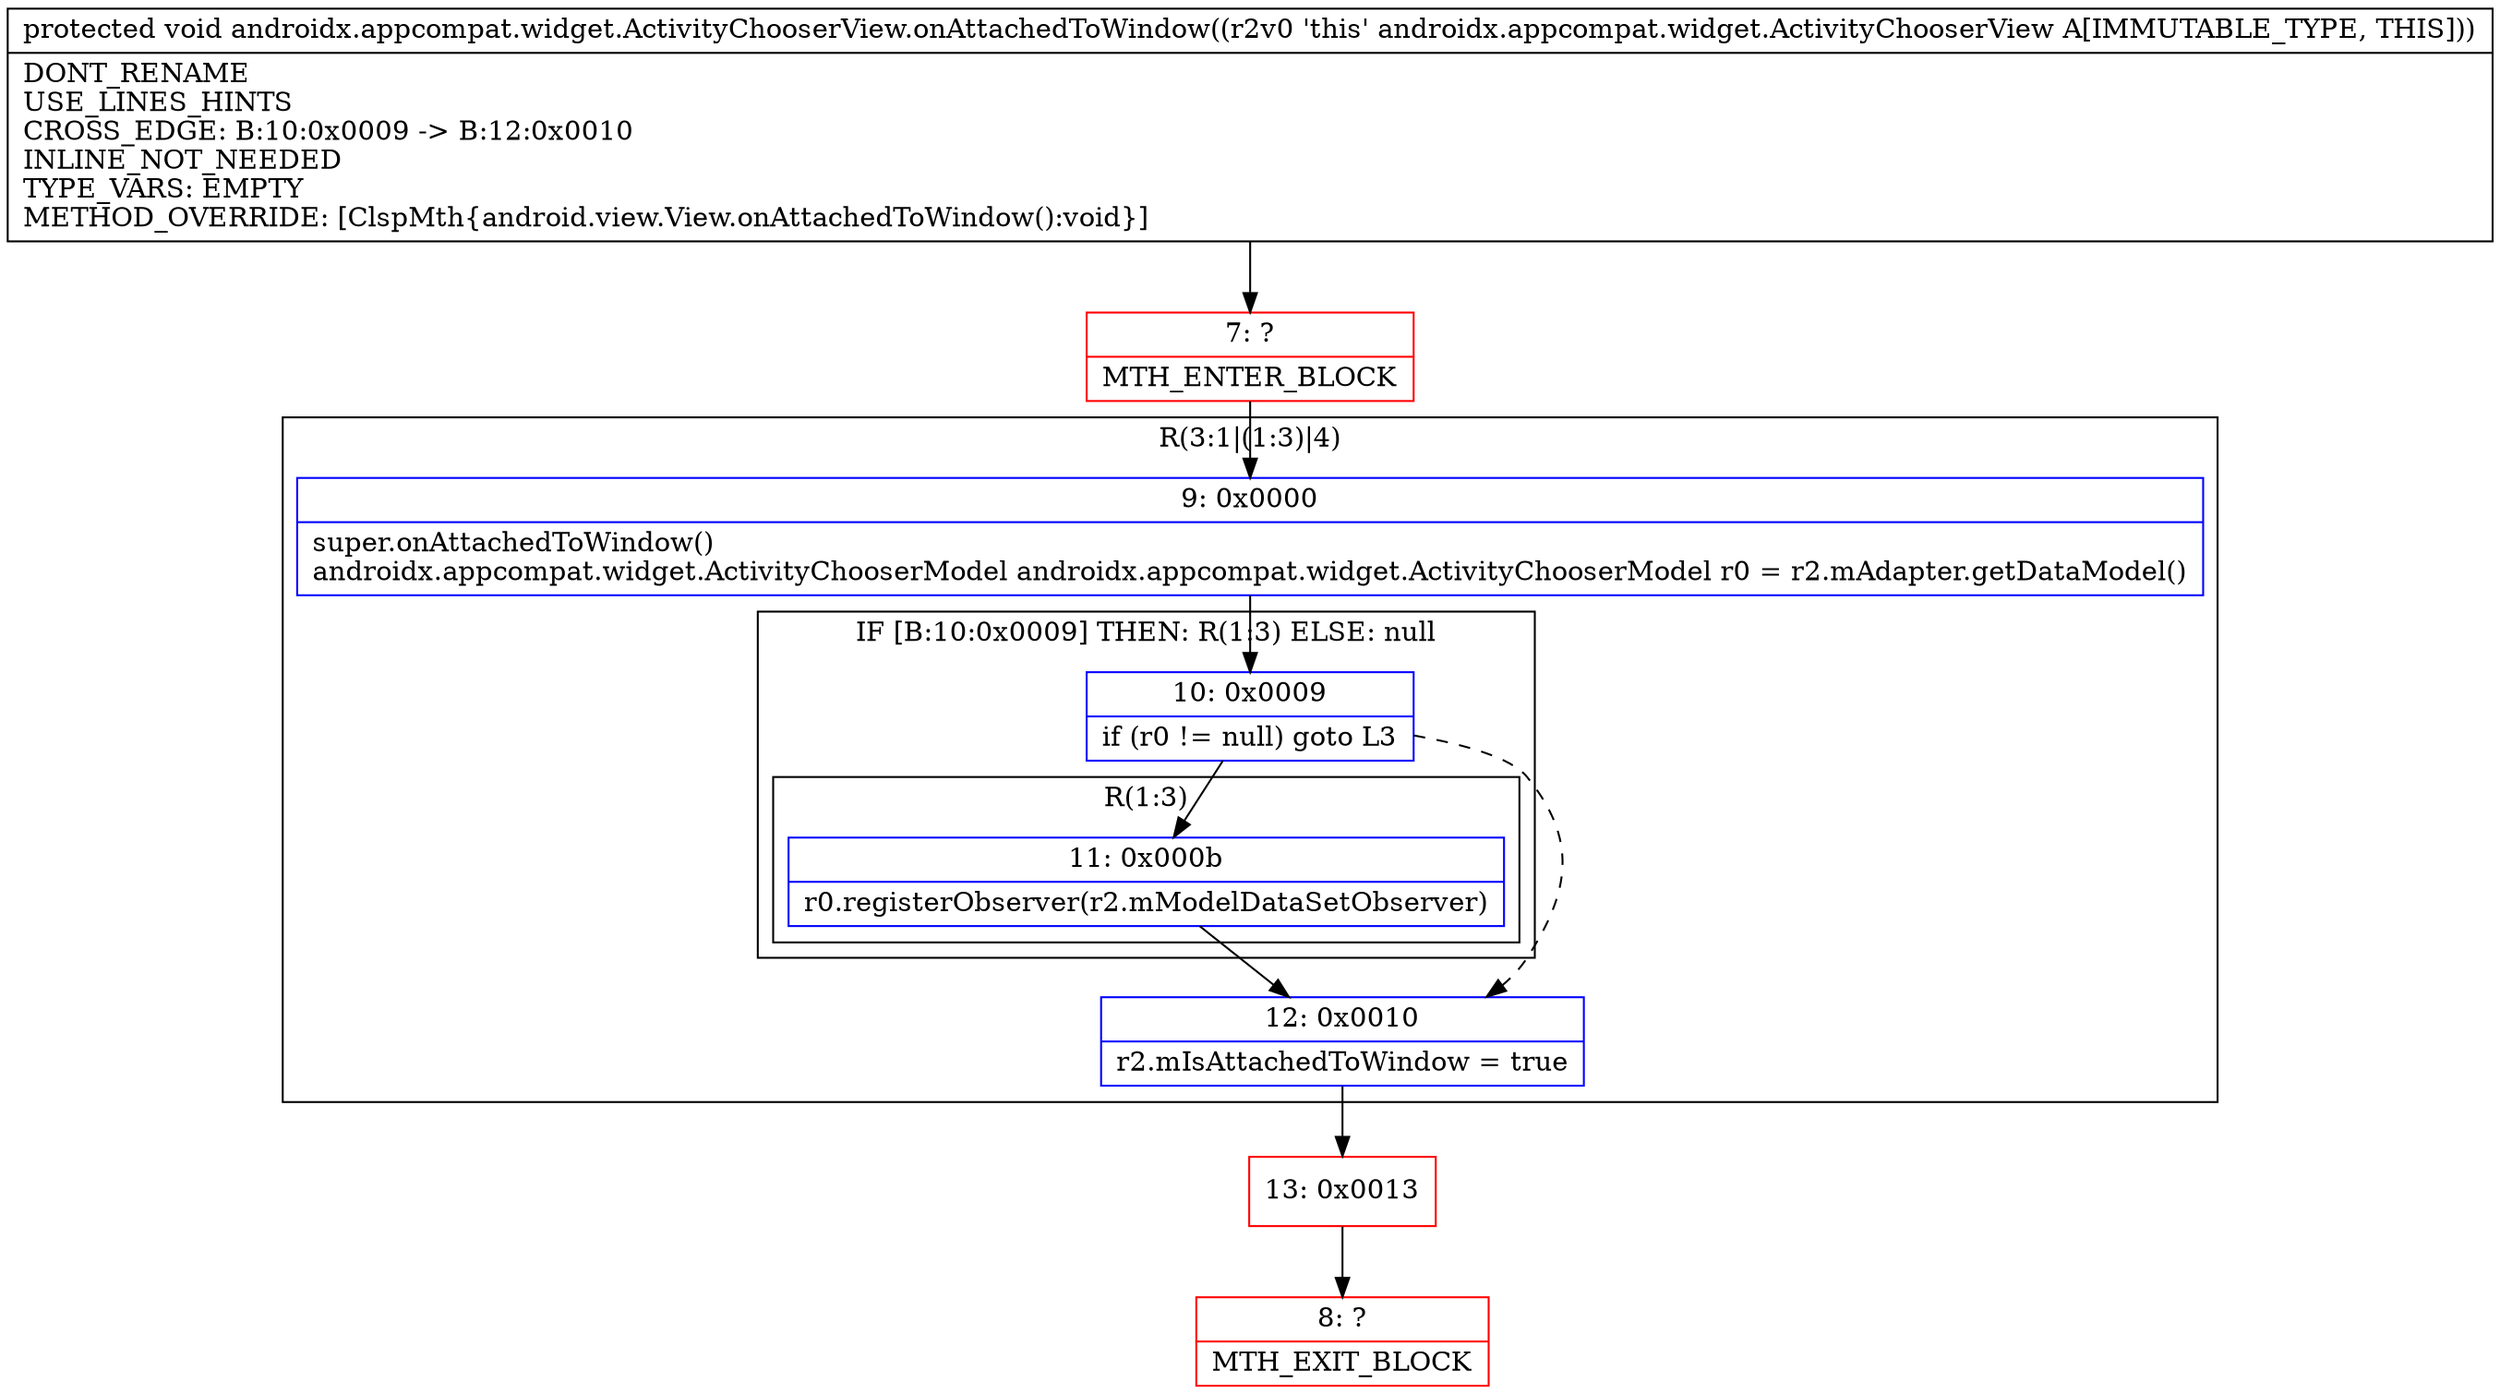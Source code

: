 digraph "CFG forandroidx.appcompat.widget.ActivityChooserView.onAttachedToWindow()V" {
subgraph cluster_Region_214963578 {
label = "R(3:1|(1:3)|4)";
node [shape=record,color=blue];
Node_9 [shape=record,label="{9\:\ 0x0000|super.onAttachedToWindow()\landroidx.appcompat.widget.ActivityChooserModel androidx.appcompat.widget.ActivityChooserModel r0 = r2.mAdapter.getDataModel()\l}"];
subgraph cluster_IfRegion_2092953263 {
label = "IF [B:10:0x0009] THEN: R(1:3) ELSE: null";
node [shape=record,color=blue];
Node_10 [shape=record,label="{10\:\ 0x0009|if (r0 != null) goto L3\l}"];
subgraph cluster_Region_821673682 {
label = "R(1:3)";
node [shape=record,color=blue];
Node_11 [shape=record,label="{11\:\ 0x000b|r0.registerObserver(r2.mModelDataSetObserver)\l}"];
}
}
Node_12 [shape=record,label="{12\:\ 0x0010|r2.mIsAttachedToWindow = true\l}"];
}
Node_7 [shape=record,color=red,label="{7\:\ ?|MTH_ENTER_BLOCK\l}"];
Node_13 [shape=record,color=red,label="{13\:\ 0x0013}"];
Node_8 [shape=record,color=red,label="{8\:\ ?|MTH_EXIT_BLOCK\l}"];
MethodNode[shape=record,label="{protected void androidx.appcompat.widget.ActivityChooserView.onAttachedToWindow((r2v0 'this' androidx.appcompat.widget.ActivityChooserView A[IMMUTABLE_TYPE, THIS]))  | DONT_RENAME\lUSE_LINES_HINTS\lCROSS_EDGE: B:10:0x0009 \-\> B:12:0x0010\lINLINE_NOT_NEEDED\lTYPE_VARS: EMPTY\lMETHOD_OVERRIDE: [ClspMth\{android.view.View.onAttachedToWindow():void\}]\l}"];
MethodNode -> Node_7;Node_9 -> Node_10;
Node_10 -> Node_11;
Node_10 -> Node_12[style=dashed];
Node_11 -> Node_12;
Node_12 -> Node_13;
Node_7 -> Node_9;
Node_13 -> Node_8;
}

